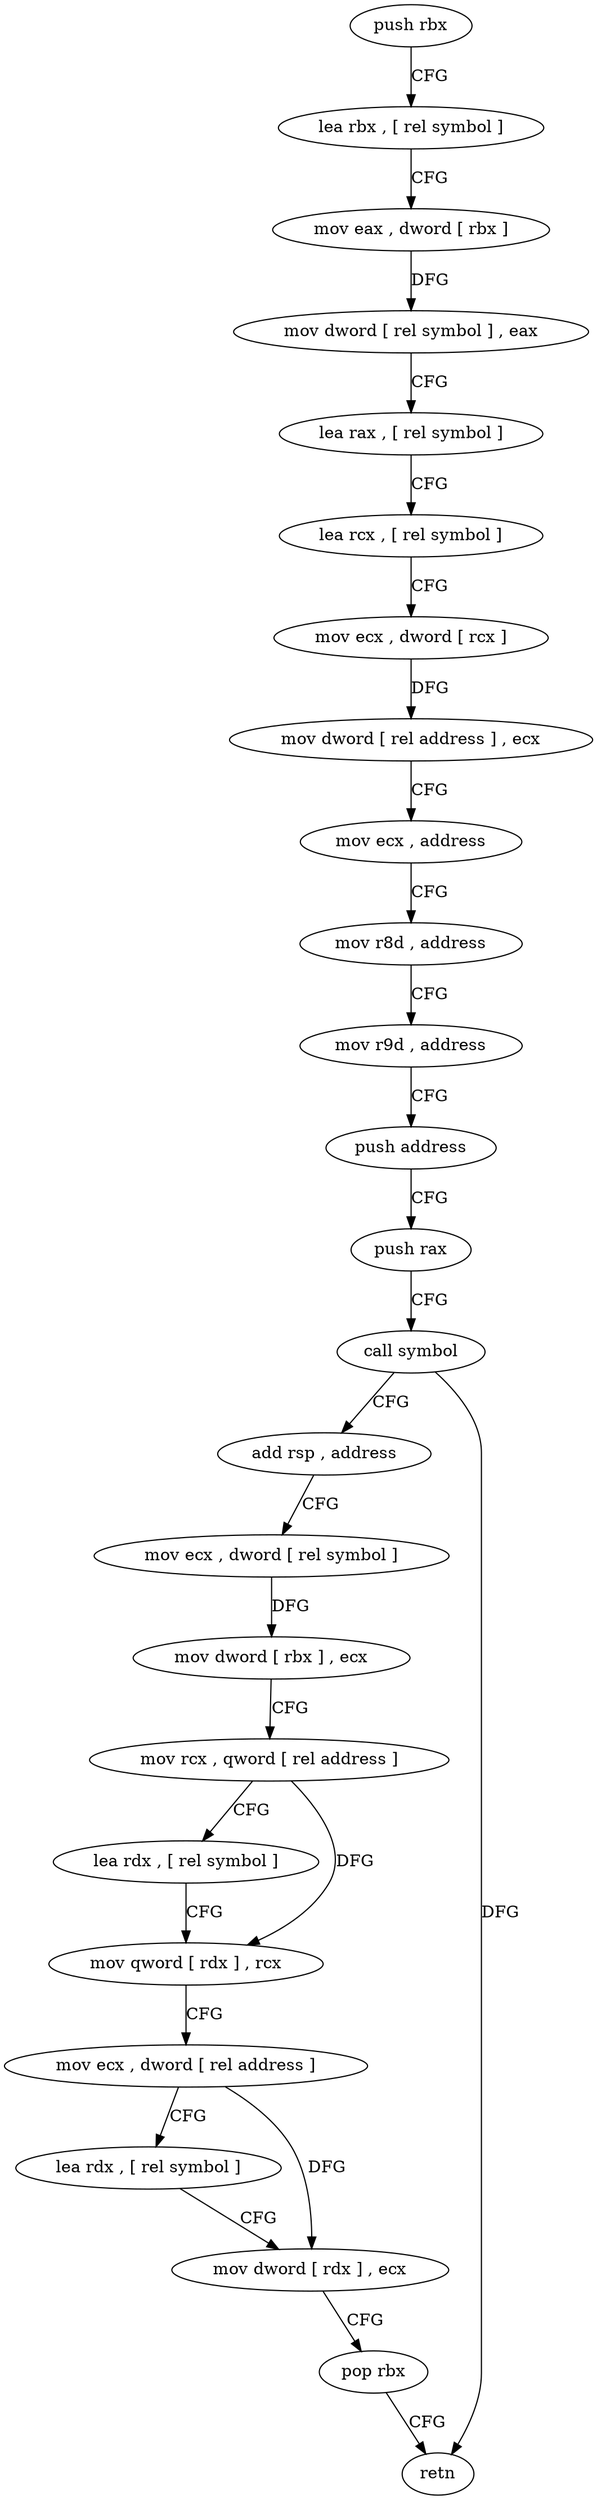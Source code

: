digraph "func" {
"4222576" [label = "push rbx" ]
"4222577" [label = "lea rbx , [ rel symbol ]" ]
"4222584" [label = "mov eax , dword [ rbx ]" ]
"4222586" [label = "mov dword [ rel symbol ] , eax" ]
"4222592" [label = "lea rax , [ rel symbol ]" ]
"4222599" [label = "lea rcx , [ rel symbol ]" ]
"4222606" [label = "mov ecx , dword [ rcx ]" ]
"4222608" [label = "mov dword [ rel address ] , ecx" ]
"4222614" [label = "mov ecx , address" ]
"4222619" [label = "mov r8d , address" ]
"4222625" [label = "mov r9d , address" ]
"4222631" [label = "push address" ]
"4222633" [label = "push rax" ]
"4222634" [label = "call symbol" ]
"4222639" [label = "add rsp , address" ]
"4222643" [label = "mov ecx , dword [ rel symbol ]" ]
"4222649" [label = "mov dword [ rbx ] , ecx" ]
"4222651" [label = "mov rcx , qword [ rel address ]" ]
"4222658" [label = "lea rdx , [ rel symbol ]" ]
"4222665" [label = "mov qword [ rdx ] , rcx" ]
"4222668" [label = "mov ecx , dword [ rel address ]" ]
"4222674" [label = "lea rdx , [ rel symbol ]" ]
"4222681" [label = "mov dword [ rdx ] , ecx" ]
"4222683" [label = "pop rbx" ]
"4222684" [label = "retn" ]
"4222576" -> "4222577" [ label = "CFG" ]
"4222577" -> "4222584" [ label = "CFG" ]
"4222584" -> "4222586" [ label = "DFG" ]
"4222586" -> "4222592" [ label = "CFG" ]
"4222592" -> "4222599" [ label = "CFG" ]
"4222599" -> "4222606" [ label = "CFG" ]
"4222606" -> "4222608" [ label = "DFG" ]
"4222608" -> "4222614" [ label = "CFG" ]
"4222614" -> "4222619" [ label = "CFG" ]
"4222619" -> "4222625" [ label = "CFG" ]
"4222625" -> "4222631" [ label = "CFG" ]
"4222631" -> "4222633" [ label = "CFG" ]
"4222633" -> "4222634" [ label = "CFG" ]
"4222634" -> "4222639" [ label = "CFG" ]
"4222634" -> "4222684" [ label = "DFG" ]
"4222639" -> "4222643" [ label = "CFG" ]
"4222643" -> "4222649" [ label = "DFG" ]
"4222649" -> "4222651" [ label = "CFG" ]
"4222651" -> "4222658" [ label = "CFG" ]
"4222651" -> "4222665" [ label = "DFG" ]
"4222658" -> "4222665" [ label = "CFG" ]
"4222665" -> "4222668" [ label = "CFG" ]
"4222668" -> "4222674" [ label = "CFG" ]
"4222668" -> "4222681" [ label = "DFG" ]
"4222674" -> "4222681" [ label = "CFG" ]
"4222681" -> "4222683" [ label = "CFG" ]
"4222683" -> "4222684" [ label = "CFG" ]
}
